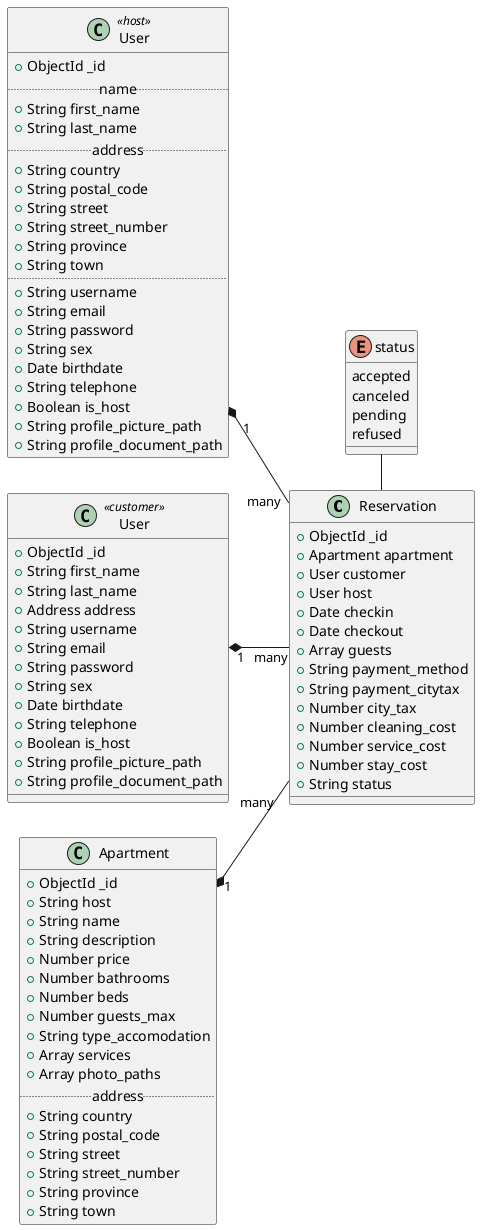 @startuml reservation
left to right direction


class Reservation {
  +ObjectId _id
  +Apartment apartment
  +User customer
  +User host    
  +Date checkin
  +Date checkout
  +Array guests
  +String payment_method
  +String payment_citytax
  +Number city_tax
  +Number cleaning_cost
  +Number service_cost
  +Number stay_cost
  +String status
}

enum status {
  accepted
  canceled
  pending
  refused
}

class "User" as host <<host>> {
  +ObjectId _id
  .. name ..
  +String first_name
  +String last_name
  .. address ..
  +String country
  +String postal_code
  +String street
  +String street_number
  +String province
  +String town
  ..
  +String username
  +String email
  +String password
  +String sex
  +Date birthdate
  +String telephone
  +Boolean is_host
  +String profile_picture_path
  +String profile_document_path
}

class "User" as customer <<customer>> {
  +ObjectId _id
  +String first_name
  +String last_name
  +Address address
  +String username
  +String email
  +String password
  +String sex
  +Date birthdate
  +String telephone
  +Boolean is_host
  +String profile_picture_path
  +String profile_document_path
}

class Apartment {
  +ObjectId _id
  +String host
  +String name
  +String description
  +Number price
  +Number bathrooms
  +Number beds
  +Number guests_max
  +String type_accomodation
  +Array services
  +Array photo_paths
  .. address ..
  +String country
  +String postal_code
  +String street
  +String street_number
  +String province
  +String town
}


status - Reservation
host "  1" *-- "many" Reservation 
customer "1" *-- "     many" Reservation
Apartment "1"*-- "many  " Reservation

@enduml